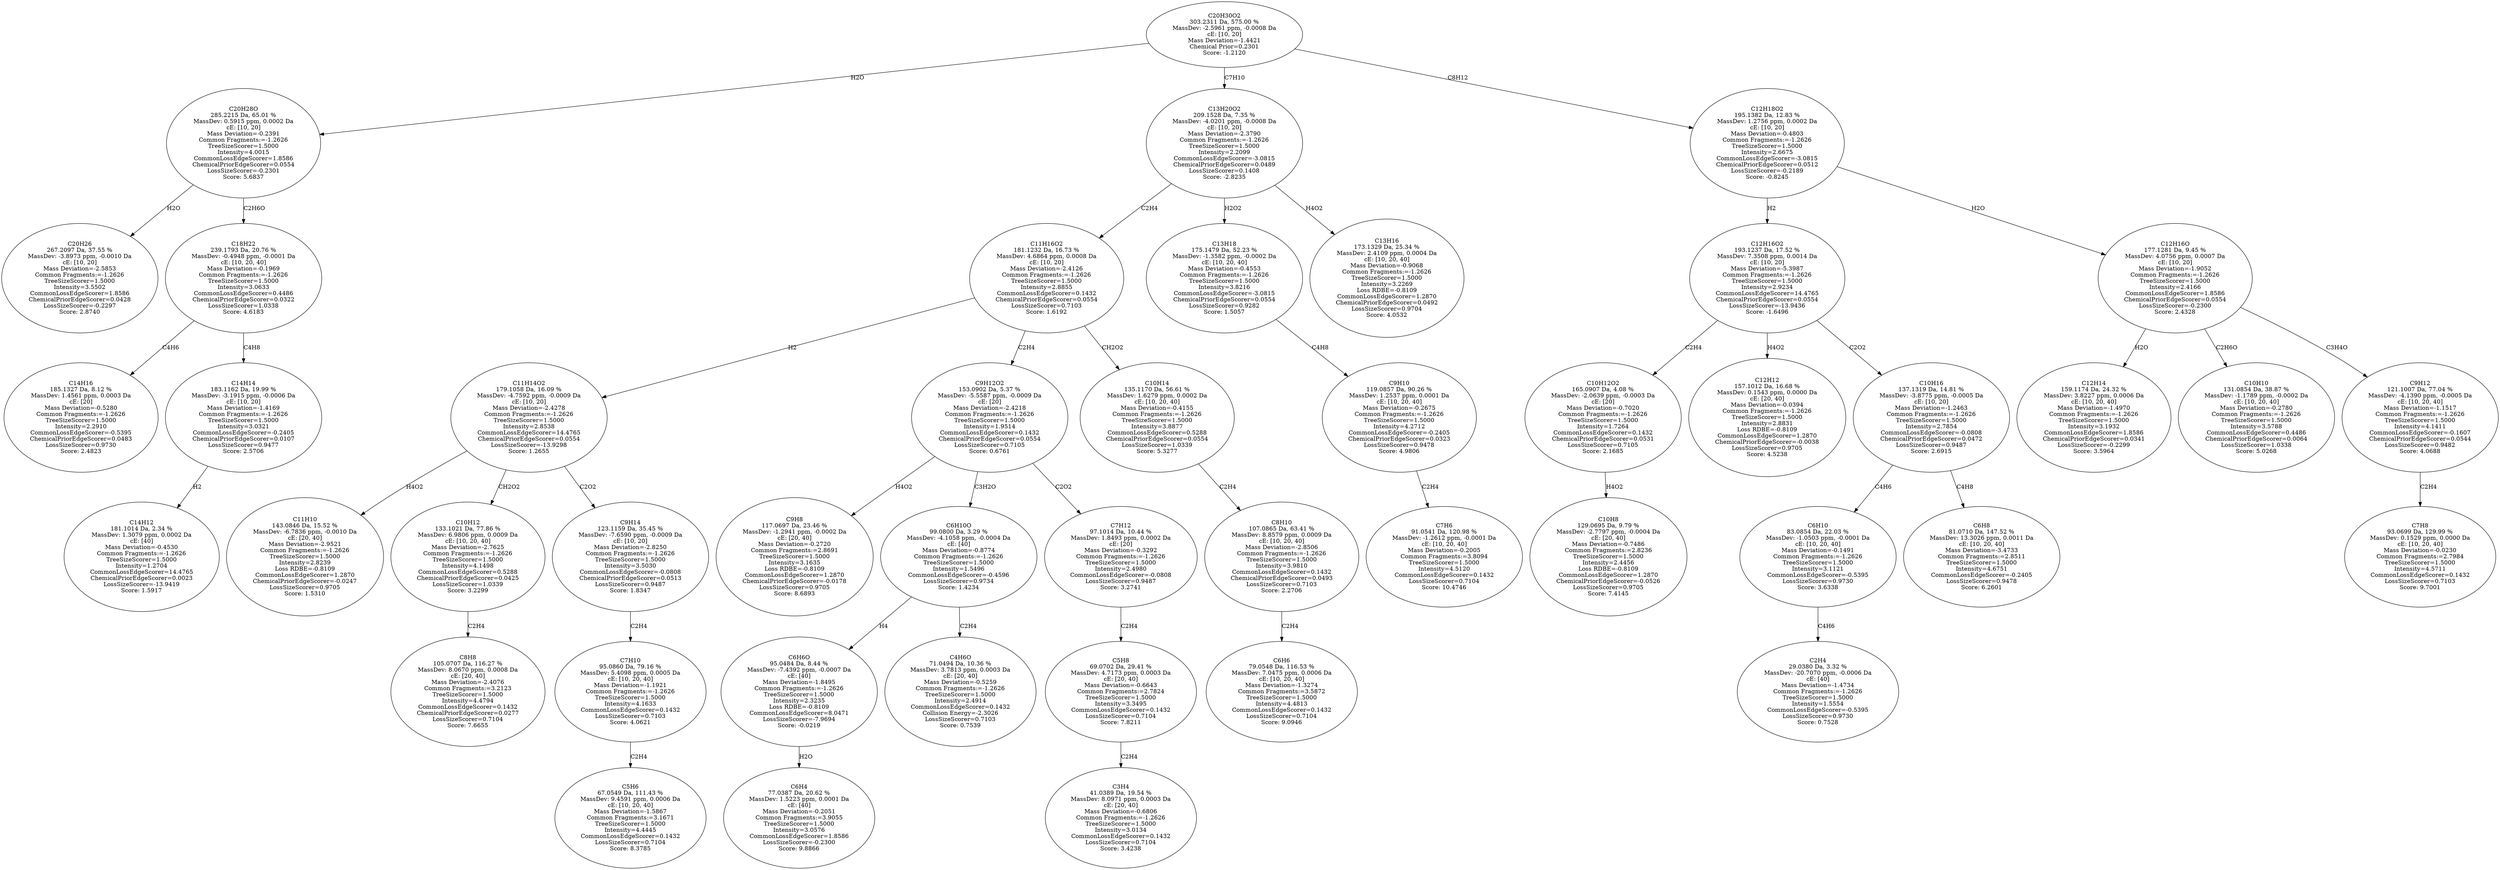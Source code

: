 strict digraph {
v1 [label="C20H26\n267.2097 Da, 37.55 %\nMassDev: -3.8973 ppm, -0.0010 Da\ncE: [10, 20]\nMass Deviation=-2.5853\nCommon Fragments:=-1.2626\nTreeSizeScorer=1.5000\nIntensity=3.5502\nCommonLossEdgeScorer=1.8586\nChemicalPriorEdgeScorer=0.0428\nLossSizeScorer=-0.2297\nScore: 2.8740"];
v2 [label="C14H16\n185.1327 Da, 8.12 %\nMassDev: 1.4561 ppm, 0.0003 Da\ncE: [20]\nMass Deviation=-0.5280\nCommon Fragments:=-1.2626\nTreeSizeScorer=1.5000\nIntensity=2.2910\nCommonLossEdgeScorer=-0.5395\nChemicalPriorEdgeScorer=0.0483\nLossSizeScorer=0.9730\nScore: 2.4823"];
v3 [label="C14H12\n181.1014 Da, 2.34 %\nMassDev: 1.3079 ppm, 0.0002 Da\ncE: [40]\nMass Deviation=-0.4530\nCommon Fragments:=-1.2626\nTreeSizeScorer=1.5000\nIntensity=1.2704\nCommonLossEdgeScorer=14.4765\nChemicalPriorEdgeScorer=0.0023\nLossSizeScorer=-13.9419\nScore: 1.5917"];
v4 [label="C14H14\n183.1162 Da, 19.99 %\nMassDev: -3.1915 ppm, -0.0006 Da\ncE: [10, 20]\nMass Deviation=-1.4169\nCommon Fragments:=-1.2626\nTreeSizeScorer=1.5000\nIntensity=3.0321\nCommonLossEdgeScorer=-0.2405\nChemicalPriorEdgeScorer=0.0107\nLossSizeScorer=0.9477\nScore: 2.5706"];
v5 [label="C18H22\n239.1793 Da, 20.76 %\nMassDev: -0.4948 ppm, -0.0001 Da\ncE: [10, 20, 40]\nMass Deviation=-0.1969\nCommon Fragments:=-1.2626\nTreeSizeScorer=1.5000\nIntensity=3.0633\nCommonLossEdgeScorer=0.4486\nChemicalPriorEdgeScorer=0.0322\nLossSizeScorer=1.0338\nScore: 4.6183"];
v6 [label="C20H28O\n285.2215 Da, 65.01 %\nMassDev: 0.5915 ppm, 0.0002 Da\ncE: [10, 20]\nMass Deviation=-0.2391\nCommon Fragments:=-1.2626\nTreeSizeScorer=1.5000\nIntensity=4.0015\nCommonLossEdgeScorer=1.8586\nChemicalPriorEdgeScorer=0.0554\nLossSizeScorer=-0.2301\nScore: 5.6837"];
v7 [label="C11H10\n143.0846 Da, 15.52 %\nMassDev: -6.7836 ppm, -0.0010 Da\ncE: [20, 40]\nMass Deviation=-2.9521\nCommon Fragments:=-1.2626\nTreeSizeScorer=1.5000\nIntensity=2.8239\nLoss RDBE=-0.8109\nCommonLossEdgeScorer=1.2870\nChemicalPriorEdgeScorer=-0.0247\nLossSizeScorer=0.9705\nScore: 1.5310"];
v8 [label="C8H8\n105.0707 Da, 116.27 %\nMassDev: 8.0670 ppm, 0.0008 Da\ncE: [20, 40]\nMass Deviation=-2.4076\nCommon Fragments:=3.2123\nTreeSizeScorer=1.5000\nIntensity=4.4794\nCommonLossEdgeScorer=0.1432\nChemicalPriorEdgeScorer=0.0277\nLossSizeScorer=0.7104\nScore: 7.6655"];
v9 [label="C10H12\n133.1021 Da, 77.86 %\nMassDev: 6.9806 ppm, 0.0009 Da\ncE: [10, 20, 40]\nMass Deviation=-2.7625\nCommon Fragments:=-1.2626\nTreeSizeScorer=1.5000\nIntensity=4.1498\nCommonLossEdgeScorer=0.5288\nChemicalPriorEdgeScorer=0.0425\nLossSizeScorer=1.0339\nScore: 3.2299"];
v10 [label="C5H6\n67.0549 Da, 111.43 %\nMassDev: 9.4591 ppm, 0.0006 Da\ncE: [10, 20, 40]\nMass Deviation=-1.5867\nCommon Fragments:=3.1671\nTreeSizeScorer=1.5000\nIntensity=4.4445\nCommonLossEdgeScorer=0.1432\nLossSizeScorer=0.7104\nScore: 8.3785"];
v11 [label="C7H10\n95.0860 Da, 79.16 %\nMassDev: 5.4098 ppm, 0.0005 Da\ncE: [10, 20, 40]\nMass Deviation=-1.1921\nCommon Fragments:=-1.2626\nTreeSizeScorer=1.5000\nIntensity=4.1633\nCommonLossEdgeScorer=0.1432\nLossSizeScorer=0.7103\nScore: 4.0621"];
v12 [label="C9H14\n123.1159 Da, 35.45 %\nMassDev: -7.6590 ppm, -0.0009 Da\ncE: [10, 20]\nMass Deviation=-2.8250\nCommon Fragments:=-1.2626\nTreeSizeScorer=1.5000\nIntensity=3.5030\nCommonLossEdgeScorer=-0.0808\nChemicalPriorEdgeScorer=0.0513\nLossSizeScorer=0.9487\nScore: 1.8347"];
v13 [label="C11H14O2\n179.1058 Da, 16.09 %\nMassDev: -4.7592 ppm, -0.0009 Da\ncE: [10, 20]\nMass Deviation=-2.4278\nCommon Fragments:=-1.2626\nTreeSizeScorer=1.5000\nIntensity=2.8538\nCommonLossEdgeScorer=14.4765\nChemicalPriorEdgeScorer=0.0554\nLossSizeScorer=-13.9298\nScore: 1.2655"];
v14 [label="C9H8\n117.0697 Da, 23.46 %\nMassDev: -1.2941 ppm, -0.0002 Da\ncE: [20, 40]\nMass Deviation=-0.2720\nCommon Fragments:=2.8691\nTreeSizeScorer=1.5000\nIntensity=3.1635\nLoss RDBE=-0.8109\nCommonLossEdgeScorer=1.2870\nChemicalPriorEdgeScorer=-0.0178\nLossSizeScorer=0.9705\nScore: 8.6893"];
v15 [label="C6H4\n77.0387 Da, 20.62 %\nMassDev: 1.5223 ppm, 0.0001 Da\ncE: [40]\nMass Deviation=-0.2051\nCommon Fragments:=3.9055\nTreeSizeScorer=1.5000\nIntensity=3.0576\nCommonLossEdgeScorer=1.8586\nLossSizeScorer=-0.2300\nScore: 9.8866"];
v16 [label="C6H6O\n95.0484 Da, 8.44 %\nMassDev: -7.4392 ppm, -0.0007 Da\ncE: [40]\nMass Deviation=-1.8495\nCommon Fragments:=-1.2626\nTreeSizeScorer=1.5000\nIntensity=2.3235\nLoss RDBE=-0.8109\nCommonLossEdgeScorer=8.0471\nLossSizeScorer=-7.9694\nScore: -0.0219"];
v17 [label="C4H6O\n71.0494 Da, 10.36 %\nMassDev: 3.7813 ppm, 0.0003 Da\ncE: [20, 40]\nMass Deviation=-0.5259\nCommon Fragments:=-1.2626\nTreeSizeScorer=1.5000\nIntensity=2.4914\nCommonLossEdgeScorer=0.1432\nCollision Energy=-2.3026\nLossSizeScorer=0.7103\nScore: 0.7539"];
v18 [label="C6H10O\n99.0800 Da, 3.29 %\nMassDev: -4.1058 ppm, -0.0004 Da\ncE: [40]\nMass Deviation=-0.8774\nCommon Fragments:=-1.2626\nTreeSizeScorer=1.5000\nIntensity=1.5496\nCommonLossEdgeScorer=-0.4596\nLossSizeScorer=0.9734\nScore: 1.4234"];
v19 [label="C3H4\n41.0389 Da, 19.54 %\nMassDev: 8.0971 ppm, 0.0003 Da\ncE: [20, 40]\nMass Deviation=-0.6806\nCommon Fragments:=-1.2626\nTreeSizeScorer=1.5000\nIntensity=3.0134\nCommonLossEdgeScorer=0.1432\nLossSizeScorer=0.7104\nScore: 3.4238"];
v20 [label="C5H8\n69.0702 Da, 29.41 %\nMassDev: 4.7173 ppm, 0.0003 Da\ncE: [20, 40]\nMass Deviation=-0.6643\nCommon Fragments:=2.7824\nTreeSizeScorer=1.5000\nIntensity=3.3495\nCommonLossEdgeScorer=0.1432\nLossSizeScorer=0.7104\nScore: 7.8211"];
v21 [label="C7H12\n97.1014 Da, 10.44 %\nMassDev: 1.8493 ppm, 0.0002 Da\ncE: [20]\nMass Deviation=-0.3292\nCommon Fragments:=-1.2626\nTreeSizeScorer=1.5000\nIntensity=2.4980\nCommonLossEdgeScorer=-0.0808\nLossSizeScorer=0.9487\nScore: 3.2741"];
v22 [label="C9H12O2\n153.0902 Da, 5.37 %\nMassDev: -5.5587 ppm, -0.0009 Da\ncE: [20]\nMass Deviation=-2.4218\nCommon Fragments:=-1.2626\nTreeSizeScorer=1.5000\nIntensity=1.9514\nCommonLossEdgeScorer=0.1432\nChemicalPriorEdgeScorer=0.0554\nLossSizeScorer=0.7105\nScore: 0.6761"];
v23 [label="C6H6\n79.0548 Da, 116.53 %\nMassDev: 7.0475 ppm, 0.0006 Da\ncE: [10, 20, 40]\nMass Deviation=-1.3274\nCommon Fragments:=3.5872\nTreeSizeScorer=1.5000\nIntensity=4.4813\nCommonLossEdgeScorer=0.1432\nLossSizeScorer=0.7104\nScore: 9.0946"];
v24 [label="C8H10\n107.0865 Da, 63.41 %\nMassDev: 8.8579 ppm, 0.0009 Da\ncE: [10, 20, 40]\nMass Deviation=-2.8506\nCommon Fragments:=-1.2626\nTreeSizeScorer=1.5000\nIntensity=3.9810\nCommonLossEdgeScorer=0.1432\nChemicalPriorEdgeScorer=0.0493\nLossSizeScorer=0.7103\nScore: 2.2706"];
v25 [label="C10H14\n135.1170 Da, 56.61 %\nMassDev: 1.6279 ppm, 0.0002 Da\ncE: [10, 20, 40]\nMass Deviation=-0.4155\nCommon Fragments:=-1.2626\nTreeSizeScorer=1.5000\nIntensity=3.8877\nCommonLossEdgeScorer=0.5288\nChemicalPriorEdgeScorer=0.0554\nLossSizeScorer=1.0339\nScore: 5.3277"];
v26 [label="C11H16O2\n181.1232 Da, 16.73 %\nMassDev: 4.6864 ppm, 0.0008 Da\ncE: [10, 20]\nMass Deviation=-2.4126\nCommon Fragments:=-1.2626\nTreeSizeScorer=1.5000\nIntensity=2.8855\nCommonLossEdgeScorer=0.1432\nChemicalPriorEdgeScorer=0.0554\nLossSizeScorer=0.7103\nScore: 1.6192"];
v27 [label="C7H6\n91.0541 Da, 120.98 %\nMassDev: -1.2612 ppm, -0.0001 Da\ncE: [10, 20, 40]\nMass Deviation=-0.2005\nCommon Fragments:=3.8094\nTreeSizeScorer=1.5000\nIntensity=4.5120\nCommonLossEdgeScorer=0.1432\nLossSizeScorer=0.7104\nScore: 10.4746"];
v28 [label="C9H10\n119.0857 Da, 90.26 %\nMassDev: 1.2537 ppm, 0.0001 Da\ncE: [10, 20, 40]\nMass Deviation=-0.2675\nCommon Fragments:=-1.2626\nTreeSizeScorer=1.5000\nIntensity=4.2712\nCommonLossEdgeScorer=-0.2405\nChemicalPriorEdgeScorer=0.0323\nLossSizeScorer=0.9478\nScore: 4.9806"];
v29 [label="C13H18\n175.1479 Da, 52.23 %\nMassDev: -1.3582 ppm, -0.0002 Da\ncE: [10, 20, 40]\nMass Deviation=-0.4553\nCommon Fragments:=-1.2626\nTreeSizeScorer=1.5000\nIntensity=3.8216\nCommonLossEdgeScorer=-3.0815\nChemicalPriorEdgeScorer=0.0554\nLossSizeScorer=0.9282\nScore: 1.5057"];
v30 [label="C13H16\n173.1329 Da, 25.34 %\nMassDev: 2.4109 ppm, 0.0004 Da\ncE: [10, 20, 40]\nMass Deviation=-0.9068\nCommon Fragments:=-1.2626\nTreeSizeScorer=1.5000\nIntensity=3.2269\nLoss RDBE=-0.8109\nCommonLossEdgeScorer=1.2870\nChemicalPriorEdgeScorer=0.0492\nLossSizeScorer=0.9704\nScore: 4.0532"];
v31 [label="C13H20O2\n209.1528 Da, 7.35 %\nMassDev: -4.0201 ppm, -0.0008 Da\ncE: [10, 20]\nMass Deviation=-2.3790\nCommon Fragments:=-1.2626\nTreeSizeScorer=1.5000\nIntensity=2.2099\nCommonLossEdgeScorer=-3.0815\nChemicalPriorEdgeScorer=0.0489\nLossSizeScorer=0.1408\nScore: -2.8235"];
v32 [label="C10H8\n129.0695 Da, 9.79 %\nMassDev: -2.7797 ppm, -0.0004 Da\ncE: [20, 40]\nMass Deviation=-0.7486\nCommon Fragments:=2.8236\nTreeSizeScorer=1.5000\nIntensity=2.4456\nLoss RDBE=-0.8109\nCommonLossEdgeScorer=1.2870\nChemicalPriorEdgeScorer=-0.0526\nLossSizeScorer=0.9705\nScore: 7.4145"];
v33 [label="C10H12O2\n165.0907 Da, 4.08 %\nMassDev: -2.0639 ppm, -0.0003 Da\ncE: [20]\nMass Deviation=-0.7020\nCommon Fragments:=-1.2626\nTreeSizeScorer=1.5000\nIntensity=1.7264\nCommonLossEdgeScorer=0.1432\nChemicalPriorEdgeScorer=0.0531\nLossSizeScorer=0.7105\nScore: 2.1685"];
v34 [label="C12H12\n157.1012 Da, 16.68 %\nMassDev: 0.1543 ppm, 0.0000 Da\ncE: [20, 40]\nMass Deviation=-0.0394\nCommon Fragments:=-1.2626\nTreeSizeScorer=1.5000\nIntensity=2.8831\nLoss RDBE=-0.8109\nCommonLossEdgeScorer=1.2870\nChemicalPriorEdgeScorer=-0.0038\nLossSizeScorer=0.9705\nScore: 4.5238"];
v35 [label="C2H4\n29.0380 Da, 3.32 %\nMassDev: -20.7070 ppm, -0.0006 Da\ncE: [40]\nMass Deviation=-1.4734\nCommon Fragments:=-1.2626\nTreeSizeScorer=1.5000\nIntensity=1.5554\nCommonLossEdgeScorer=-0.5395\nLossSizeScorer=0.9730\nScore: 0.7528"];
v36 [label="C6H10\n83.0854 Da, 22.03 %\nMassDev: -1.0503 ppm, -0.0001 Da\ncE: [10, 20, 40]\nMass Deviation=-0.1491\nCommon Fragments:=-1.2626\nTreeSizeScorer=1.5000\nIntensity=3.1121\nCommonLossEdgeScorer=-0.5395\nLossSizeScorer=0.9730\nScore: 3.6338"];
v37 [label="C6H8\n81.0710 Da, 147.52 %\nMassDev: 13.3026 ppm, 0.0011 Da\ncE: [10, 20, 40]\nMass Deviation=-3.4733\nCommon Fragments:=2.8511\nTreeSizeScorer=1.5000\nIntensity=4.6751\nCommonLossEdgeScorer=-0.2405\nLossSizeScorer=0.9478\nScore: 6.2601"];
v38 [label="C10H16\n137.1319 Da, 14.81 %\nMassDev: -3.8775 ppm, -0.0005 Da\ncE: [10, 20]\nMass Deviation=-1.2463\nCommon Fragments:=-1.2626\nTreeSizeScorer=1.5000\nIntensity=2.7854\nCommonLossEdgeScorer=-0.0808\nChemicalPriorEdgeScorer=0.0472\nLossSizeScorer=0.9487\nScore: 2.6915"];
v39 [label="C12H16O2\n193.1237 Da, 17.52 %\nMassDev: 7.3508 ppm, 0.0014 Da\ncE: [10, 20]\nMass Deviation=-5.3987\nCommon Fragments:=-1.2626\nTreeSizeScorer=1.5000\nIntensity=2.9234\nCommonLossEdgeScorer=14.4765\nChemicalPriorEdgeScorer=0.0554\nLossSizeScorer=-13.9436\nScore: -1.6496"];
v40 [label="C12H14\n159.1174 Da, 24.32 %\nMassDev: 3.8227 ppm, 0.0006 Da\ncE: [10, 20, 40]\nMass Deviation=-1.4970\nCommon Fragments:=-1.2626\nTreeSizeScorer=1.5000\nIntensity=3.1932\nCommonLossEdgeScorer=1.8586\nChemicalPriorEdgeScorer=0.0341\nLossSizeScorer=-0.2299\nScore: 3.5964"];
v41 [label="C10H10\n131.0854 Da, 38.87 %\nMassDev: -1.1789 ppm, -0.0002 Da\ncE: [10, 20, 40]\nMass Deviation=-0.2780\nCommon Fragments:=-1.2626\nTreeSizeScorer=1.5000\nIntensity=3.5788\nCommonLossEdgeScorer=0.4486\nChemicalPriorEdgeScorer=0.0064\nLossSizeScorer=1.0338\nScore: 5.0268"];
v42 [label="C7H8\n93.0699 Da, 129.99 %\nMassDev: 0.1529 ppm, 0.0000 Da\ncE: [10, 20, 40]\nMass Deviation=-0.0230\nCommon Fragments:=2.7984\nTreeSizeScorer=1.5000\nIntensity=4.5711\nCommonLossEdgeScorer=0.1432\nLossSizeScorer=0.7103\nScore: 9.7001"];
v43 [label="C9H12\n121.1007 Da, 77.04 %\nMassDev: -4.1390 ppm, -0.0005 Da\ncE: [10, 20, 40]\nMass Deviation=-1.1517\nCommon Fragments:=-1.2626\nTreeSizeScorer=1.5000\nIntensity=4.1411\nCommonLossEdgeScorer=-0.1607\nChemicalPriorEdgeScorer=0.0544\nLossSizeScorer=0.9482\nScore: 4.0688"];
v44 [label="C12H16O\n177.1281 Da, 9.45 %\nMassDev: 4.0756 ppm, 0.0007 Da\ncE: [10, 20]\nMass Deviation=-1.9052\nCommon Fragments:=-1.2626\nTreeSizeScorer=1.5000\nIntensity=2.4166\nCommonLossEdgeScorer=1.8586\nChemicalPriorEdgeScorer=0.0554\nLossSizeScorer=-0.2300\nScore: 2.4328"];
v45 [label="C12H18O2\n195.1382 Da, 12.83 %\nMassDev: 1.2756 ppm, 0.0002 Da\ncE: [10, 20]\nMass Deviation=-0.4803\nCommon Fragments:=-1.2626\nTreeSizeScorer=1.5000\nIntensity=2.6675\nCommonLossEdgeScorer=-3.0815\nChemicalPriorEdgeScorer=0.0512\nLossSizeScorer=-0.2189\nScore: -0.8245"];
v46 [label="C20H30O2\n303.2311 Da, 575.00 %\nMassDev: -2.5961 ppm, -0.0008 Da\ncE: [10, 20]\nMass Deviation=-1.4421\nChemical Prior=0.2301\nScore: -1.2120"];
v6 -> v1 [label="H2O"];
v5 -> v2 [label="C4H6"];
v4 -> v3 [label="H2"];
v5 -> v4 [label="C4H8"];
v6 -> v5 [label="C2H6O"];
v46 -> v6 [label="H2O"];
v13 -> v7 [label="H4O2"];
v9 -> v8 [label="C2H4"];
v13 -> v9 [label="CH2O2"];
v11 -> v10 [label="C2H4"];
v12 -> v11 [label="C2H4"];
v13 -> v12 [label="C2O2"];
v26 -> v13 [label="H2"];
v22 -> v14 [label="H4O2"];
v16 -> v15 [label="H2O"];
v18 -> v16 [label="H4"];
v18 -> v17 [label="C2H4"];
v22 -> v18 [label="C3H2O"];
v20 -> v19 [label="C2H4"];
v21 -> v20 [label="C2H4"];
v22 -> v21 [label="C2O2"];
v26 -> v22 [label="C2H4"];
v24 -> v23 [label="C2H4"];
v25 -> v24 [label="C2H4"];
v26 -> v25 [label="CH2O2"];
v31 -> v26 [label="C2H4"];
v28 -> v27 [label="C2H4"];
v29 -> v28 [label="C4H8"];
v31 -> v29 [label="H2O2"];
v31 -> v30 [label="H4O2"];
v46 -> v31 [label="C7H10"];
v33 -> v32 [label="H4O2"];
v39 -> v33 [label="C2H4"];
v39 -> v34 [label="H4O2"];
v36 -> v35 [label="C4H6"];
v38 -> v36 [label="C4H6"];
v38 -> v37 [label="C4H8"];
v39 -> v38 [label="C2O2"];
v45 -> v39 [label="H2"];
v44 -> v40 [label="H2O"];
v44 -> v41 [label="C2H6O"];
v43 -> v42 [label="C2H4"];
v44 -> v43 [label="C3H4O"];
v45 -> v44 [label="H2O"];
v46 -> v45 [label="C8H12"];
}